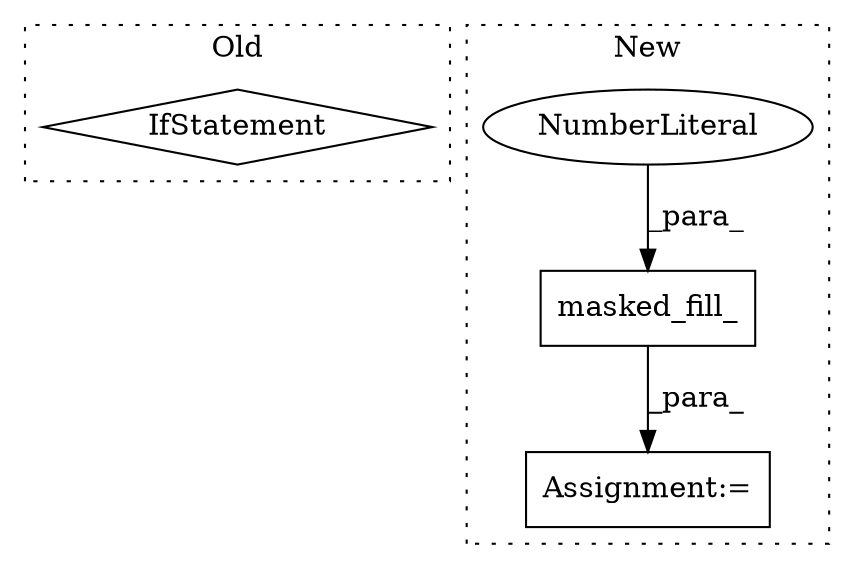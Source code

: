 digraph G {
subgraph cluster0 {
1 [label="IfStatement" a="25" s="1804,1814" l="4,2" shape="diamond"];
label = "Old";
style="dotted";
}
subgraph cluster1 {
2 [label="masked_fill_" a="32" s="1753,1788" l="13,1" shape="box"];
3 [label="NumberLiteral" a="34" s="1785" l="3" shape="ellipse"];
4 [label="Assignment:=" a="7" s="1726" l="1" shape="box"];
label = "New";
style="dotted";
}
2 -> 4 [label="_para_"];
3 -> 2 [label="_para_"];
}